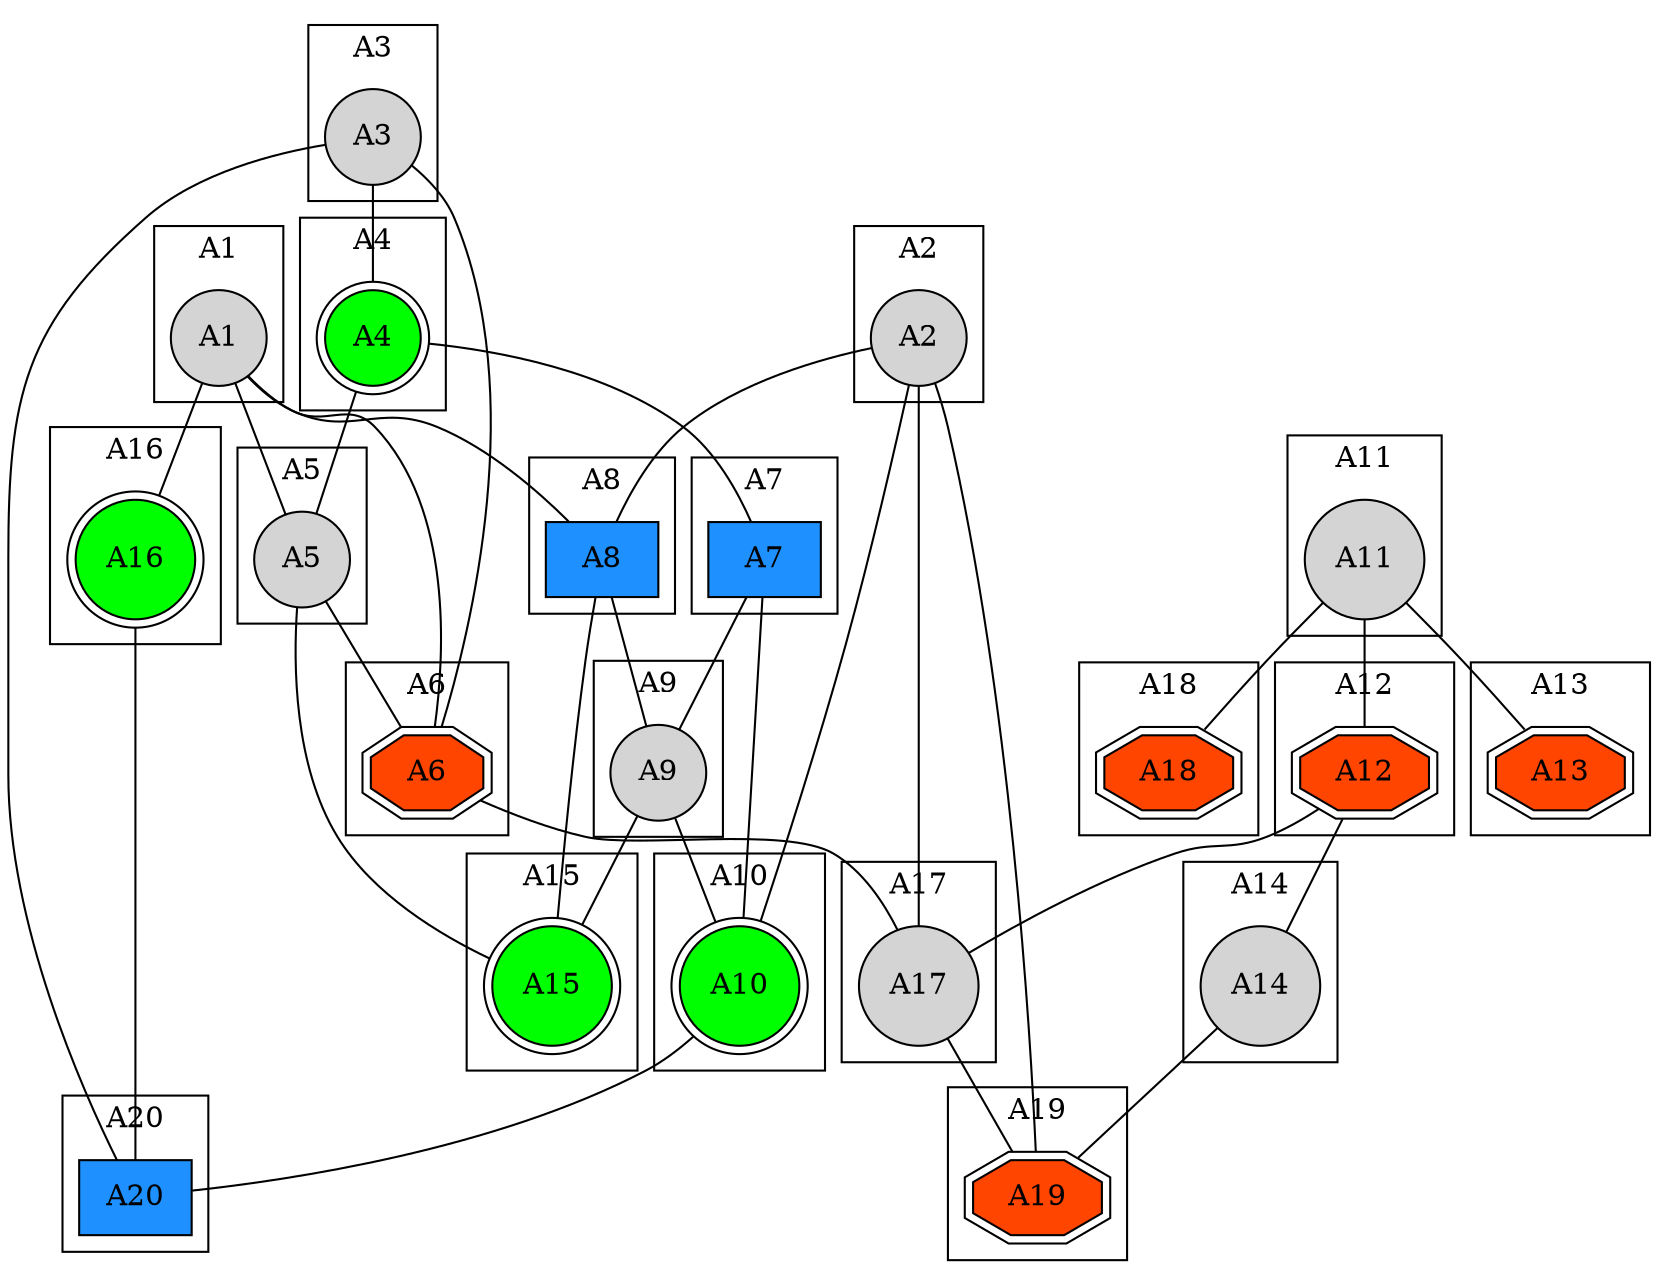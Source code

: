graph {
	subgraph cluster_agentA1 {
		label = A1;
		A1 [style = "filled" fontcolor = black fillcolor = grey83 shape = circle];
	}
	subgraph cluster_agentA2 {
		label = A2;
		A2 [style = "filled" fontcolor = black fillcolor = grey83 shape = circle];
	}
	subgraph cluster_agentA3 {
		label = A3;
		A3 [style = "filled" fontcolor = black fillcolor = grey83 shape = circle];
	}
	subgraph cluster_agentA4 {
		label = A4;
		A4 [style = "filled" fontcolor = black fillcolor = green1 shape = doublecircle];
	}
	subgraph cluster_agentA5 {
		label = A5;
		A5 [style = "filled" fontcolor = black fillcolor = grey83 shape = circle];
	}
	subgraph cluster_agentA6 {
		label = A6;
		A6 [style = "filled" fontcolor = black fillcolor = orangered shape = doubleoctagon];
	}
	subgraph cluster_agentA7 {
		label = A7;
		A7 [style = "filled" fontcolor = black fillcolor = dodgerblue shape = doublebox];
	}
	subgraph cluster_agentA8 {
		label = A8;
		A8 [style = "filled" fontcolor = black fillcolor = dodgerblue shape = doublebox];
	}
	subgraph cluster_agentA9 {
		label = A9;
		A9 [style = "filled" fontcolor = black fillcolor = grey83 shape = circle];
	}
	subgraph cluster_agentA10 {
		label = A10;
		A10 [style = "filled" fontcolor = black fillcolor = green1 shape = doublecircle];
	}
	subgraph cluster_agentA11 {
		label = A11;
		A11 [style = "filled" fontcolor = black fillcolor = grey83 shape = circle];
	}
	subgraph cluster_agentA12 {
		label = A12;
		A12 [style = "filled" fontcolor = black fillcolor = orangered shape = doubleoctagon];
	}
	subgraph cluster_agentA13 {
		label = A13;
		A13 [style = "filled" fontcolor = black fillcolor = orangered shape = doubleoctagon];
	}
	subgraph cluster_agentA14 {
		label = A14;
		A14 [style = "filled" fontcolor = black fillcolor = grey83 shape = circle];
	}
	subgraph cluster_agentA15 {
		label = A15;
		A15 [style = "filled" fontcolor = black fillcolor = green1 shape = doublecircle];
	}
	subgraph cluster_agentA16 {
		label = A16;
		A16 [style = "filled" fontcolor = black fillcolor = green1 shape = doublecircle];
	}
	subgraph cluster_agentA17 {
		label = A17;
		A17 [style = "filled" fontcolor = black fillcolor = grey83 shape = circle];
	}
	subgraph cluster_agentA18 {
		label = A18;
		A18 [style = "filled" fontcolor = black fillcolor = orangered shape = doubleoctagon];
	}
	subgraph cluster_agentA19 {
		label = A19;
		A19 [style = "filled" fontcolor = black fillcolor = orangered shape = doubleoctagon];
	}
	subgraph cluster_agentA20 {
		label = A20;
		A20 [style = "filled" fontcolor = black fillcolor = dodgerblue shape = doublebox];
	}


	A1 -- A5;
	A1 -- A6;
	A1 -- A8;
	A1 -- A16;
	A2 -- A8;
	A2 -- A10;
	A2 -- A17;
	A2 -- A19;
	A3 -- A4;
	A3 -- A6;
	A3 -- A20;
	A4 -- A5;
	A4 -- A7;
	A5 -- A6;
	A5 -- A15;
	A6 -- A17;
	A7 -- A9;
	A7 -- A10;
	A8 -- A9;
	A8 -- A15;
	A9 -- A10;
	A9 -- A15;
	A10 -- A20;
	A11 -- A12;
	A11 -- A13;
	A11 -- A18;
	A12 -- A14;
	A12 -- A17;
	A14 -- A19;
	A16 -- A20;
	A17 -- A19;
}